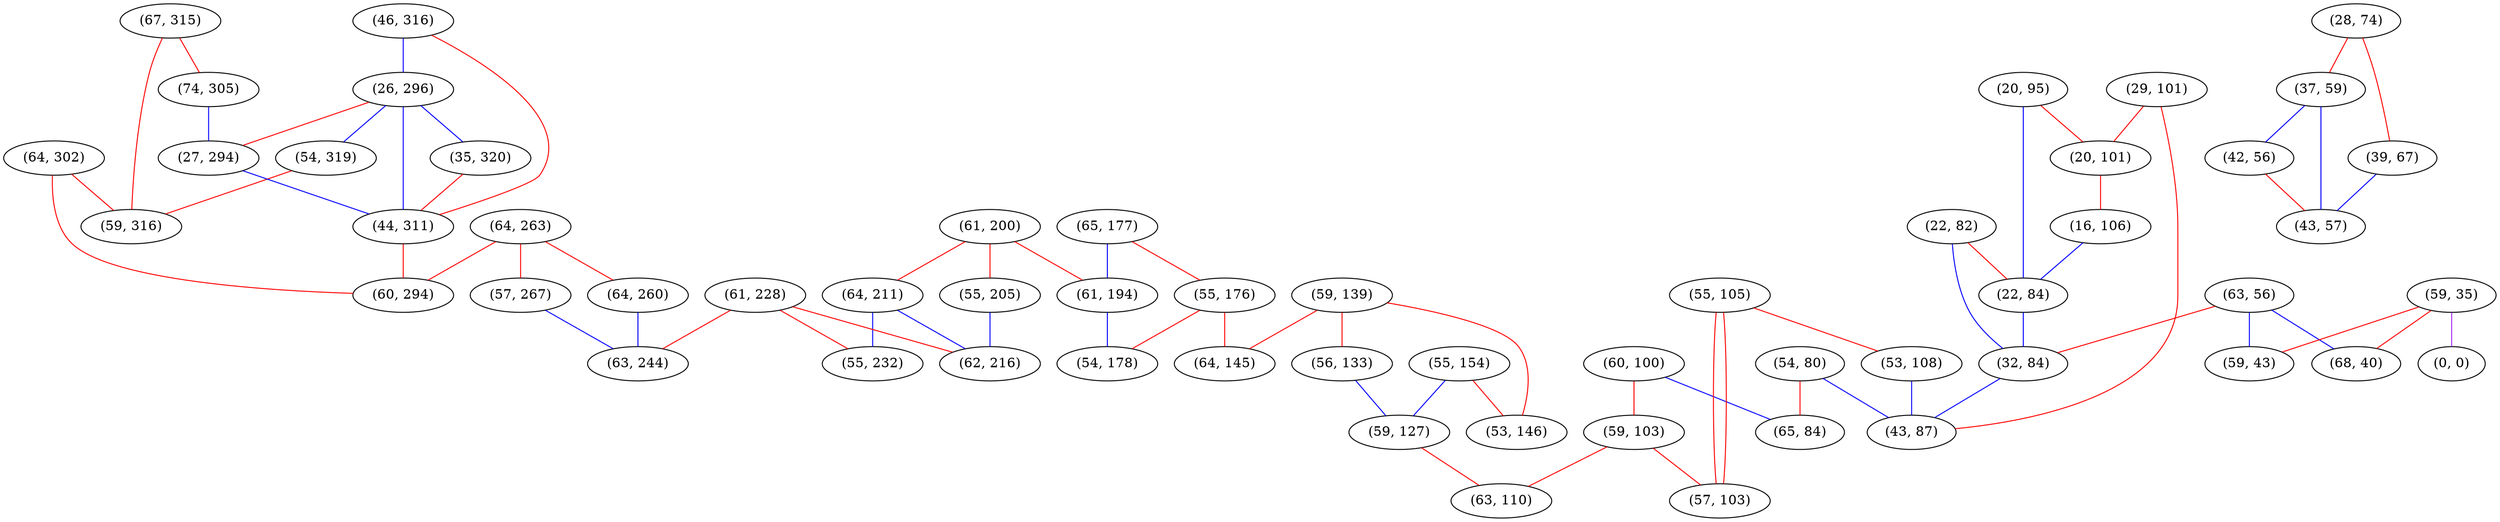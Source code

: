 graph "" {
"(46, 316)";
"(60, 100)";
"(61, 200)";
"(28, 74)";
"(20, 95)";
"(54, 80)";
"(26, 296)";
"(63, 56)";
"(64, 211)";
"(61, 228)";
"(55, 105)";
"(54, 319)";
"(29, 101)";
"(65, 84)";
"(59, 103)";
"(64, 302)";
"(65, 177)";
"(53, 108)";
"(22, 82)";
"(61, 194)";
"(59, 139)";
"(55, 154)";
"(37, 59)";
"(20, 101)";
"(59, 35)";
"(0, 0)";
"(55, 176)";
"(16, 106)";
"(39, 67)";
"(55, 232)";
"(56, 133)";
"(64, 263)";
"(57, 103)";
"(42, 56)";
"(59, 43)";
"(59, 127)";
"(55, 205)";
"(67, 315)";
"(62, 216)";
"(22, 84)";
"(57, 267)";
"(74, 305)";
"(32, 84)";
"(35, 320)";
"(53, 146)";
"(63, 110)";
"(68, 40)";
"(27, 294)";
"(64, 145)";
"(43, 87)";
"(54, 178)";
"(64, 260)";
"(63, 244)";
"(44, 311)";
"(43, 57)";
"(59, 316)";
"(60, 294)";
"(46, 316)" -- "(26, 296)"  [color=blue, key=0, weight=3];
"(46, 316)" -- "(44, 311)"  [color=red, key=0, weight=1];
"(60, 100)" -- "(59, 103)"  [color=red, key=0, weight=1];
"(60, 100)" -- "(65, 84)"  [color=blue, key=0, weight=3];
"(61, 200)" -- "(64, 211)"  [color=red, key=0, weight=1];
"(61, 200)" -- "(55, 205)"  [color=red, key=0, weight=1];
"(61, 200)" -- "(61, 194)"  [color=red, key=0, weight=1];
"(28, 74)" -- "(39, 67)"  [color=red, key=0, weight=1];
"(28, 74)" -- "(37, 59)"  [color=red, key=0, weight=1];
"(20, 95)" -- "(20, 101)"  [color=red, key=0, weight=1];
"(20, 95)" -- "(22, 84)"  [color=blue, key=0, weight=3];
"(54, 80)" -- "(43, 87)"  [color=blue, key=0, weight=3];
"(54, 80)" -- "(65, 84)"  [color=red, key=0, weight=1];
"(26, 296)" -- "(35, 320)"  [color=blue, key=0, weight=3];
"(26, 296)" -- "(44, 311)"  [color=blue, key=0, weight=3];
"(26, 296)" -- "(54, 319)"  [color=blue, key=0, weight=3];
"(26, 296)" -- "(27, 294)"  [color=red, key=0, weight=1];
"(63, 56)" -- "(68, 40)"  [color=blue, key=0, weight=3];
"(63, 56)" -- "(59, 43)"  [color=blue, key=0, weight=3];
"(63, 56)" -- "(32, 84)"  [color=red, key=0, weight=1];
"(64, 211)" -- "(55, 232)"  [color=blue, key=0, weight=3];
"(64, 211)" -- "(62, 216)"  [color=blue, key=0, weight=3];
"(61, 228)" -- "(63, 244)"  [color=red, key=0, weight=1];
"(61, 228)" -- "(55, 232)"  [color=red, key=0, weight=1];
"(61, 228)" -- "(62, 216)"  [color=red, key=0, weight=1];
"(55, 105)" -- "(53, 108)"  [color=red, key=0, weight=1];
"(55, 105)" -- "(57, 103)"  [color=red, key=0, weight=1];
"(55, 105)" -- "(57, 103)"  [color=red, key=1, weight=1];
"(54, 319)" -- "(59, 316)"  [color=red, key=0, weight=1];
"(29, 101)" -- "(20, 101)"  [color=red, key=0, weight=1];
"(29, 101)" -- "(43, 87)"  [color=red, key=0, weight=1];
"(59, 103)" -- "(63, 110)"  [color=red, key=0, weight=1];
"(59, 103)" -- "(57, 103)"  [color=red, key=0, weight=1];
"(64, 302)" -- "(59, 316)"  [color=red, key=0, weight=1];
"(64, 302)" -- "(60, 294)"  [color=red, key=0, weight=1];
"(65, 177)" -- "(61, 194)"  [color=blue, key=0, weight=3];
"(65, 177)" -- "(55, 176)"  [color=red, key=0, weight=1];
"(53, 108)" -- "(43, 87)"  [color=blue, key=0, weight=3];
"(22, 82)" -- "(22, 84)"  [color=red, key=0, weight=1];
"(22, 82)" -- "(32, 84)"  [color=blue, key=0, weight=3];
"(61, 194)" -- "(54, 178)"  [color=blue, key=0, weight=3];
"(59, 139)" -- "(64, 145)"  [color=red, key=0, weight=1];
"(59, 139)" -- "(56, 133)"  [color=red, key=0, weight=1];
"(59, 139)" -- "(53, 146)"  [color=red, key=0, weight=1];
"(55, 154)" -- "(59, 127)"  [color=blue, key=0, weight=3];
"(55, 154)" -- "(53, 146)"  [color=red, key=0, weight=1];
"(37, 59)" -- "(43, 57)"  [color=blue, key=0, weight=3];
"(37, 59)" -- "(42, 56)"  [color=blue, key=0, weight=3];
"(20, 101)" -- "(16, 106)"  [color=red, key=0, weight=1];
"(59, 35)" -- "(0, 0)"  [color=purple, key=0, weight=4];
"(59, 35)" -- "(59, 43)"  [color=red, key=0, weight=1];
"(59, 35)" -- "(68, 40)"  [color=red, key=0, weight=1];
"(55, 176)" -- "(64, 145)"  [color=red, key=0, weight=1];
"(55, 176)" -- "(54, 178)"  [color=red, key=0, weight=1];
"(16, 106)" -- "(22, 84)"  [color=blue, key=0, weight=3];
"(39, 67)" -- "(43, 57)"  [color=blue, key=0, weight=3];
"(56, 133)" -- "(59, 127)"  [color=blue, key=0, weight=3];
"(64, 263)" -- "(57, 267)"  [color=red, key=0, weight=1];
"(64, 263)" -- "(60, 294)"  [color=red, key=0, weight=1];
"(64, 263)" -- "(64, 260)"  [color=red, key=0, weight=1];
"(42, 56)" -- "(43, 57)"  [color=red, key=0, weight=1];
"(59, 127)" -- "(63, 110)"  [color=red, key=0, weight=1];
"(55, 205)" -- "(62, 216)"  [color=blue, key=0, weight=3];
"(67, 315)" -- "(59, 316)"  [color=red, key=0, weight=1];
"(67, 315)" -- "(74, 305)"  [color=red, key=0, weight=1];
"(22, 84)" -- "(32, 84)"  [color=blue, key=0, weight=3];
"(57, 267)" -- "(63, 244)"  [color=blue, key=0, weight=3];
"(74, 305)" -- "(27, 294)"  [color=blue, key=0, weight=3];
"(32, 84)" -- "(43, 87)"  [color=blue, key=0, weight=3];
"(35, 320)" -- "(44, 311)"  [color=red, key=0, weight=1];
"(27, 294)" -- "(44, 311)"  [color=blue, key=0, weight=3];
"(64, 260)" -- "(63, 244)"  [color=blue, key=0, weight=3];
"(44, 311)" -- "(60, 294)"  [color=red, key=0, weight=1];
}
